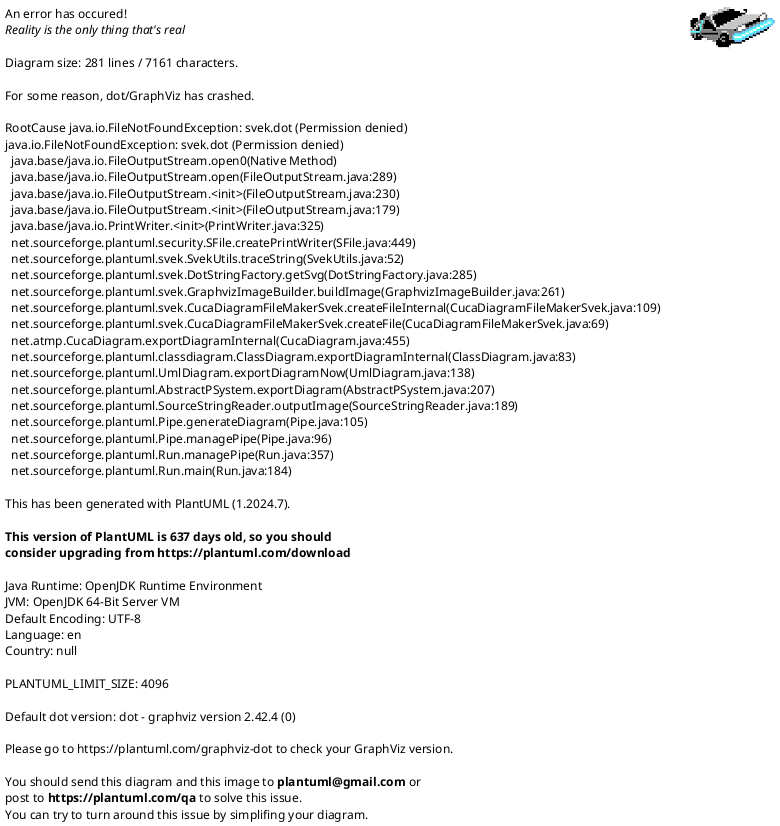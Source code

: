' DVG303 :: Objektorienterad design och programmering
' Laboration #2
' 860224 Jonas Sjöberg
' Högskolan i Gävle
' tel12jsg@student.hig.se

@startuml
' ____________________________________________________________________________
' ____ CONFIGURATION OPTIONS __________________________________________________
' debug flag creates a 'svek.dot' and 'svek.svg' file in ~/
!pragma svek_trace on

' package graphical style
skinparam packageStyle folder

' don't use symbols to indicate visibility
' skinparam classAttributeIconsize 0


' ____________________________________________________________________________
' ____ CLASS DEFINITIONS ______________________________________________________
package se.hig.oodp.lab.model {
    class Vertex2D {
        -x:double
        -y:double
        --
        +Vertex2D(x:double, y:double)
        ..
        +getX():double
        +getY():double
        +moveBy(dx:double, dy:double):Vertex2D
        +rotate(ref:Vertex2D, angle:double):Vertex2D
        +scale(ref:Vertex2D, x_factor:double, y_factor:double):Vertex2D
        +toString():String
    }

    package se.hig.oodp.lab.model.component {
        interface Movable {
            +moveBy(dx:double, dy:double)
        }

        interface Rotatable {
            +rotate(angle:double)
        }

        interface Scalable {
            +scale(xFactor:double, yFactor:double)
        }
    }

    package se.hig.oodp.lab.model.simplefigure {
        abstract class SimpleFigure {
            #position:Vertex2D
            --
            SimpleFigure(position:Vertex2D)
            ..
            +moveBy(dx:double, dy:double)
            +getPosition():Vertex2D
        }

        class Point {
            Point(position:Vertex2D)
            ..
            +toString():String
        }

        class Circle {
            -radius:double
            --
            +Circle(position:Vertex2D, radius:double)
            ..
            +scale(factor:double)
            +getRadius():double
            +toString():String
        }

        class Ellipse {
            -width:double
            -height:double
            --
            +Ellipse(position:Vertex2D, width:double, height:double)
            ..
            +scale(xFactor:double, yFactor:double)
            +rotate(angle:double)
            +getWidth():double
            +getHeight():double
            +toString():String
        }

        ' NOTES
        ' ~~~~~
        note left of SimpleFigure
        Simpler figure consists of just
        one single point, the center.
        end note
    }

    package se.hig.oodp.lab.model.figure {
        abstract class Figure {
            +DEFAULT_X_COORD:double
            +DEFAULT_Y_COORD:double
    '       #vertices:ArrayList<Vertex2D>
            --
            +Figure(center:Vertex2D)
            ..
            #addVerticesToList(newVertices:Vertex2D...)
            +rotate(angle:double)
            +scale(xFactor:double, yFactor:double)
            {abstract} +updateCenterPoint(xFactor:double, yFactor:double)
            +moveBy(dx:double, dy:double)
            +getCenter():Vertex2D
            +getVertex(n:int):Vertex2D
        }

        class Line {
            -v0:Vertex2D
            -v1:Vertex2D
            --
            +Line(v0:Vertex2D, v1:Vertex2D)
            ..
            -updateCenterPoint()
            +toString():String
        }

        class Triangle {
            -v0:Vertex2D
            -v1:Vertex2D
            -v2:Vertex2D
            -width:double
            -height:double
            --
            +Triangle(center:Vertex2D, width:double, height:double)
            +Triangle(v0:Vertex2D, v1:Vertex2D, v2:Vertex2D)
            ..
            -calculateVerticesFromCenter()
            +calculateCenterPoint(xFactor:double, yFactor:double)
            +toString():String
            +updateCenterPoint(xFactor:double, yFactor:double)
        }

        class Polygon {
            +Polygon(center:Vertex2D, vertices:Vertex2D...)
            ..
            +scale(Factor:double, yFactor:double)
            +toString():String
        }

        class Rectangle {
            -v0:Vertex2D
            -v1:Vertex2D
            -v3:Vertex2D
            -v3:Vertex2D
            -width:double
            -height:double
            --
            +Rectangle(center:Vertex2D, width:double, height:double)
            +Rectangle(v0:Vertex2D, v1:Vertex2D, v2:Vertex2D, v3:Vertex2D)
            ..
            -calculateVerticesFromCenter()
            -updateCenterPoint(xFactor:double, yFactor:double)
            -calculateWidth()
            -calculateHeight()
            +toString():String
        }

        class Square {
            -v0:Vertex2D
            -v1:Vertex2D
            -v3:Vertex2D
            -v3:Vertex2D
            -sideLength:double
            --
            +Square(center:Vertex2D, side:double)
            ..
            -updateCenterPoint()
            -calculateVerticesFromCenter()
            +toString():String
        }

        ' NOTES
        ' ~~~~~
        note left of Figure
        Figure consists of
        any number of points.
        end note
    }
}

package se.hig.oodp.lab.control {

    interface FigureHandler {
        +Figure(center:Vertex2D)
        +createCircle(x:double, y:double, r:double);
        +createEllipse(x:double, y:double, a:double, b:double);
        +createLine(x0:double , y0:double , x1:double , y1:double );
        +createPoint(x:double, y:double);
        +createRectangle(x:double, y:double, a:double, b:double);
        +createSquare(x:double, y:double, a:double, b:double);
        +createTriangle(vx0:double, vy0:double, vx1:double,
                        vy1:double, vx2:double, vy2:double);
        +removeAll();
    }

    interface FigureMover {
        +moveAll(dx:double, dy:double)
    }

    interface FigurePrinter {
        +printAll()
    }

    interface FigureRotor {
        +rotateAll(angle:double)
    }

    interface FigureScalor {
        +scaleAll(factor_x:double, factor_y:double)
    }

    package se.hig.oodp.lab.control.implementation {
        class FigureHandlerImpl {
            -allFigures:List<Figure>
            -movableFigures:List<Movable>
            -rotatableFigures:List<Rotatable>
            -scalableFigures:List<Scalable>
        }

        class FigureMoverImpl {
            -movableFigures:List<Movable>
            --
            FigureMoverImpl()
            FigureMoverImpl(movableFigures:ArrayList<Movable>)
            ..
            +moveAll(dx:double, dy:double)
        }

        class FigureRotorImpl {
            -rotatableFigures:List<Rotatable>
            --
            FigureRotorImpl()
            FigureRotorImpl(rotatableFigures:ArrayList<Rotatable>)
            ..
            +rotateAll(angle:double)
        }

        class FigureScalorImpl {
            -scalableFigures:List<Scalable>
            --
            FigureScalorImpl()
            FigureScalorImpl(scalableFigures:ArrayList<Scalable>)
            ..
            +scaleAll(factor_x:double, factor_y:double)
        }

        class FigurePrinterImpl {
            -figures:List<Figure>
            --
            FigurePrinterImpl(figures:ArrayList<Figure>)
            ..
            +printAll()
        }
    }
}


' ____________________________________________________________________________
' ____ PACKAGE HIERARCHY _____________________________________________________
'+-- figure
'+-- simplefigure

' ____________________________________________________________________________
' ____ RELATIONS BETWEEN CLASSES _____________________________________________

' <|--      extension
' *--       composition
' o--       aggregation

' BELOW GENERATED BY "plantuml-dependency-cli-1.4.0-jar-with-dependencies.jar".


' INHERITANCE
' ~~~~~~~~~~~
Figure  --|> SimpleFigure
Point   --|> SimpleFigure
Circle  --|> SimpleFigure
Ellipse --|> SimpleFigure

Line      --|> Figure
Polygon   --|> Figure
Rectangle --|> Figure
Square    --|> Figure
Triangle  --|> Figure

FigureHandlerImpl --|> FigureHandler
FigureMoverImpl   --|> FigureMover
FigurePrinterImpl --|> FigurePrinter
FigureRotorImpl   --|> FigureRotor
FigureScalorImpl  --|> FigureScalor


' IMPLEMENT INTERFACES
' ~~~~~~~~~~~~~~~~~~~~
Figure       ..|> Scalable
Circle       ..|> Scalable
Ellipse      ..|> Scalable

Figure       ..|> Movable
SimpleFigure ..|> Movable

Figure       ..|> Rotatable
Ellipse      ..|> Rotatable


' COMPOSITION
' ~~~~~~~~~~~
'Figure       "1" *-- "many" Vertex2D : contains
'SimpleFigure "1" *-- "1"    Vertex2D : contains
'Figure       ..> Vertex2D
'SimpleFigure ..> Vertex2D
'Line         ..> Vertex2D
'Rectangle    ..> Vertex2D
'Square       ..> Vertex2D
'Triangle     ..> Vertex2D
'Circle       ..> Vertex2D
'Ellipse      ..> Vertex2D
'Point        ..> Vertex2D
@enduml
